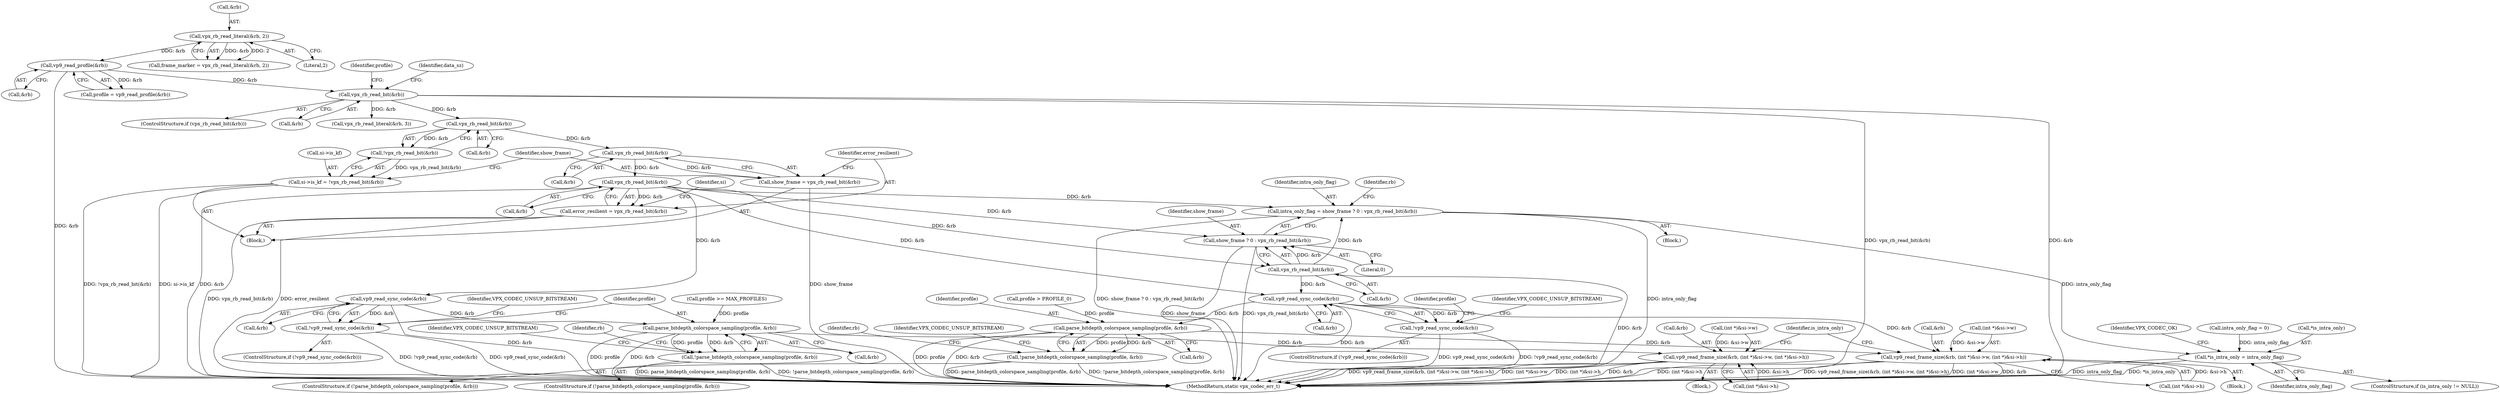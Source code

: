 digraph "0_Android_4974dcbd0289a2530df2ee2a25b5f92775df80da@API" {
"1000232" [label="(Call,vpx_rb_read_bit(&rb))"];
"1000201" [label="(Call,vpx_rb_read_bit(&rb))"];
"1000185" [label="(Call,vp9_read_profile(&rb))"];
"1000178" [label="(Call,vpx_rb_read_literal(&rb, 2))"];
"1000231" [label="(Call,!vpx_rb_read_bit(&rb))"];
"1000227" [label="(Call,si->is_kf = !vpx_rb_read_bit(&rb))"];
"1000237" [label="(Call,vpx_rb_read_bit(&rb))"];
"1000235" [label="(Call,show_frame = vpx_rb_read_bit(&rb))"];
"1000242" [label="(Call,vpx_rb_read_bit(&rb))"];
"1000240" [label="(Call,error_resilient = vpx_rb_read_bit(&rb))"];
"1000252" [label="(Call,vp9_read_sync_code(&rb))"];
"1000251" [label="(Call,!vp9_read_sync_code(&rb))"];
"1000259" [label="(Call,parse_bitdepth_colorspace_sampling(profile, &rb))"];
"1000258" [label="(Call,!parse_bitdepth_colorspace_sampling(profile, &rb))"];
"1000265" [label="(Call,vp9_read_frame_size(&rb, (int *)&si->w, (int *)&si->h))"];
"1000282" [label="(Call,intra_only_flag = show_frame ? 0 : vpx_rb_read_bit(&rb))"];
"1000345" [label="(Call,*is_intra_only = intra_only_flag)"];
"1000284" [label="(Call,show_frame ? 0 : vpx_rb_read_bit(&rb))"];
"1000287" [label="(Call,vpx_rb_read_bit(&rb))"];
"1000303" [label="(Call,vp9_read_sync_code(&rb))"];
"1000302" [label="(Call,!vp9_read_sync_code(&rb))"];
"1000315" [label="(Call,parse_bitdepth_colorspace_sampling(profile, &rb))"];
"1000314" [label="(Call,!parse_bitdepth_colorspace_sampling(profile, &rb))"];
"1000326" [label="(Call,vp9_read_frame_size(&rb, (int *)&si->w, (int *)&si->h))"];
"1000341" [label="(ControlStructure,if (is_intra_only != NULL))"];
"1000335" [label="(Call,(int *)&si->h)"];
"1000253" [label="(Call,&rb)"];
"1000314" [label="(Call,!parse_bitdepth_colorspace_sampling(profile, &rb))"];
"1000350" [label="(Identifier,VPX_CODEC_OK)"];
"1000183" [label="(Call,profile = vp9_read_profile(&rb))"];
"1000267" [label="(Identifier,rb)"];
"1000274" [label="(Call,(int *)&si->h)"];
"1000232" [label="(Call,vpx_rb_read_bit(&rb))"];
"1000264" [label="(Identifier,VPX_CODEC_UNSUP_BITSTREAM)"];
"1000200" [label="(ControlStructure,if (vpx_rb_read_bit(&rb)))"];
"1000251" [label="(Call,!vp9_read_sync_code(&rb))"];
"1000310" [label="(Identifier,profile)"];
"1000243" [label="(Call,&rb)"];
"1000323" [label="(Identifier,rb)"];
"1000265" [label="(Call,vp9_read_frame_size(&rb, (int *)&si->w, (int *)&si->h))"];
"1000202" [label="(Call,&rb)"];
"1000317" [label="(Call,&rb)"];
"1000169" [label="(Block,)"];
"1000282" [label="(Call,intra_only_flag = show_frame ? 0 : vpx_rb_read_bit(&rb))"];
"1000286" [label="(Literal,0)"];
"1000208" [label="(Identifier,profile)"];
"1000268" [label="(Call,(int *)&si->w)"];
"1000313" [label="(ControlStructure,if (!parse_bitdepth_colorspace_sampling(profile, &rb)))"];
"1000235" [label="(Call,show_frame = vpx_rb_read_bit(&rb))"];
"1000307" [label="(Identifier,VPX_CODEC_UNSUP_BITSTREAM)"];
"1000320" [label="(Identifier,VPX_CODEC_UNSUP_BITSTREAM)"];
"1000300" [label="(Block,)"];
"1000301" [label="(ControlStructure,if (!vp9_read_sync_code(&rb)))"];
"1000345" [label="(Call,*is_intra_only = intra_only_flag)"];
"1000266" [label="(Call,&rb)"];
"1000258" [label="(Call,!parse_bitdepth_colorspace_sampling(profile, &rb))"];
"1000120" [label="(Call,intra_only_flag = 0)"];
"1000283" [label="(Identifier,intra_only_flag)"];
"1000288" [label="(Call,&rb)"];
"1000201" [label="(Call,vpx_rb_read_bit(&rb))"];
"1000281" [label="(Block,)"];
"1000256" [label="(Identifier,VPX_CODEC_UNSUP_BITSTREAM)"];
"1000326" [label="(Call,vp9_read_frame_size(&rb, (int *)&si->w, (int *)&si->h))"];
"1000247" [label="(Identifier,si)"];
"1000240" [label="(Call,error_resilient = vpx_rb_read_bit(&rb))"];
"1000237" [label="(Call,vpx_rb_read_bit(&rb))"];
"1000241" [label="(Identifier,error_resilient)"];
"1000303" [label="(Call,vp9_read_sync_code(&rb))"];
"1000186" [label="(Call,&rb)"];
"1000185" [label="(Call,vp9_read_profile(&rb))"];
"1000260" [label="(Identifier,profile)"];
"1000176" [label="(Call,frame_marker = vpx_rb_read_literal(&rb, 2))"];
"1000292" [label="(Identifier,rb)"];
"1000215" [label="(Call,vpx_rb_read_literal(&rb, 3))"];
"1000242" [label="(Call,vpx_rb_read_bit(&rb))"];
"1000252" [label="(Call,vp9_read_sync_code(&rb))"];
"1000236" [label="(Identifier,show_frame)"];
"1000181" [label="(Literal,2)"];
"1000287" [label="(Call,vpx_rb_read_bit(&rb))"];
"1000233" [label="(Call,&rb)"];
"1000284" [label="(Call,show_frame ? 0 : vpx_rb_read_bit(&rb))"];
"1000302" [label="(Call,!vp9_read_sync_code(&rb))"];
"1000315" [label="(Call,parse_bitdepth_colorspace_sampling(profile, &rb))"];
"1000228" [label="(Call,si->is_kf)"];
"1000227" [label="(Call,si->is_kf = !vpx_rb_read_bit(&rb))"];
"1000304" [label="(Call,&rb)"];
"1000223" [label="(Identifier,data_sz)"];
"1000329" [label="(Call,(int *)&si->w)"];
"1000259" [label="(Call,parse_bitdepth_colorspace_sampling(profile, &rb))"];
"1000178" [label="(Call,vpx_rb_read_literal(&rb, 2))"];
"1000327" [label="(Call,&rb)"];
"1000231" [label="(Call,!vpx_rb_read_bit(&rb))"];
"1000285" [label="(Identifier,show_frame)"];
"1000348" [label="(Identifier,intra_only_flag)"];
"1000238" [label="(Call,&rb)"];
"1000351" [label="(MethodReturn,static vpx_codec_err_t)"];
"1000261" [label="(Call,&rb)"];
"1000257" [label="(ControlStructure,if (!parse_bitdepth_colorspace_sampling(profile, &rb)))"];
"1000343" [label="(Identifier,is_intra_only)"];
"1000346" [label="(Call,*is_intra_only)"];
"1000250" [label="(ControlStructure,if (!vp9_read_sync_code(&rb)))"];
"1000179" [label="(Call,&rb)"];
"1000195" [label="(Call,profile >= MAX_PROFILES)"];
"1000249" [label="(Block,)"];
"1000316" [label="(Identifier,profile)"];
"1000309" [label="(Call,profile > PROFILE_0)"];
"1000232" -> "1000231"  [label="AST: "];
"1000232" -> "1000233"  [label="CFG: "];
"1000233" -> "1000232"  [label="AST: "];
"1000231" -> "1000232"  [label="CFG: "];
"1000232" -> "1000231"  [label="DDG: &rb"];
"1000201" -> "1000232"  [label="DDG: &rb"];
"1000232" -> "1000237"  [label="DDG: &rb"];
"1000201" -> "1000200"  [label="AST: "];
"1000201" -> "1000202"  [label="CFG: "];
"1000202" -> "1000201"  [label="AST: "];
"1000208" -> "1000201"  [label="CFG: "];
"1000223" -> "1000201"  [label="CFG: "];
"1000201" -> "1000351"  [label="DDG: vpx_rb_read_bit(&rb)"];
"1000201" -> "1000351"  [label="DDG: &rb"];
"1000185" -> "1000201"  [label="DDG: &rb"];
"1000201" -> "1000215"  [label="DDG: &rb"];
"1000185" -> "1000183"  [label="AST: "];
"1000185" -> "1000186"  [label="CFG: "];
"1000186" -> "1000185"  [label="AST: "];
"1000183" -> "1000185"  [label="CFG: "];
"1000185" -> "1000351"  [label="DDG: &rb"];
"1000185" -> "1000183"  [label="DDG: &rb"];
"1000178" -> "1000185"  [label="DDG: &rb"];
"1000178" -> "1000176"  [label="AST: "];
"1000178" -> "1000181"  [label="CFG: "];
"1000179" -> "1000178"  [label="AST: "];
"1000181" -> "1000178"  [label="AST: "];
"1000176" -> "1000178"  [label="CFG: "];
"1000178" -> "1000176"  [label="DDG: &rb"];
"1000178" -> "1000176"  [label="DDG: 2"];
"1000231" -> "1000227"  [label="AST: "];
"1000227" -> "1000231"  [label="CFG: "];
"1000231" -> "1000227"  [label="DDG: vpx_rb_read_bit(&rb)"];
"1000227" -> "1000169"  [label="AST: "];
"1000228" -> "1000227"  [label="AST: "];
"1000236" -> "1000227"  [label="CFG: "];
"1000227" -> "1000351"  [label="DDG: si->is_kf"];
"1000227" -> "1000351"  [label="DDG: !vpx_rb_read_bit(&rb)"];
"1000237" -> "1000235"  [label="AST: "];
"1000237" -> "1000238"  [label="CFG: "];
"1000238" -> "1000237"  [label="AST: "];
"1000235" -> "1000237"  [label="CFG: "];
"1000237" -> "1000235"  [label="DDG: &rb"];
"1000237" -> "1000242"  [label="DDG: &rb"];
"1000235" -> "1000169"  [label="AST: "];
"1000236" -> "1000235"  [label="AST: "];
"1000241" -> "1000235"  [label="CFG: "];
"1000235" -> "1000351"  [label="DDG: show_frame"];
"1000242" -> "1000240"  [label="AST: "];
"1000242" -> "1000243"  [label="CFG: "];
"1000243" -> "1000242"  [label="AST: "];
"1000240" -> "1000242"  [label="CFG: "];
"1000242" -> "1000351"  [label="DDG: &rb"];
"1000242" -> "1000240"  [label="DDG: &rb"];
"1000242" -> "1000252"  [label="DDG: &rb"];
"1000242" -> "1000282"  [label="DDG: &rb"];
"1000242" -> "1000284"  [label="DDG: &rb"];
"1000242" -> "1000287"  [label="DDG: &rb"];
"1000242" -> "1000303"  [label="DDG: &rb"];
"1000240" -> "1000169"  [label="AST: "];
"1000241" -> "1000240"  [label="AST: "];
"1000247" -> "1000240"  [label="CFG: "];
"1000240" -> "1000351"  [label="DDG: vpx_rb_read_bit(&rb)"];
"1000240" -> "1000351"  [label="DDG: error_resilient"];
"1000252" -> "1000251"  [label="AST: "];
"1000252" -> "1000253"  [label="CFG: "];
"1000253" -> "1000252"  [label="AST: "];
"1000251" -> "1000252"  [label="CFG: "];
"1000252" -> "1000351"  [label="DDG: &rb"];
"1000252" -> "1000251"  [label="DDG: &rb"];
"1000252" -> "1000259"  [label="DDG: &rb"];
"1000251" -> "1000250"  [label="AST: "];
"1000256" -> "1000251"  [label="CFG: "];
"1000260" -> "1000251"  [label="CFG: "];
"1000251" -> "1000351"  [label="DDG: !vp9_read_sync_code(&rb)"];
"1000251" -> "1000351"  [label="DDG: vp9_read_sync_code(&rb)"];
"1000259" -> "1000258"  [label="AST: "];
"1000259" -> "1000261"  [label="CFG: "];
"1000260" -> "1000259"  [label="AST: "];
"1000261" -> "1000259"  [label="AST: "];
"1000258" -> "1000259"  [label="CFG: "];
"1000259" -> "1000351"  [label="DDG: profile"];
"1000259" -> "1000351"  [label="DDG: &rb"];
"1000259" -> "1000258"  [label="DDG: profile"];
"1000259" -> "1000258"  [label="DDG: &rb"];
"1000195" -> "1000259"  [label="DDG: profile"];
"1000259" -> "1000265"  [label="DDG: &rb"];
"1000258" -> "1000257"  [label="AST: "];
"1000264" -> "1000258"  [label="CFG: "];
"1000267" -> "1000258"  [label="CFG: "];
"1000258" -> "1000351"  [label="DDG: parse_bitdepth_colorspace_sampling(profile, &rb)"];
"1000258" -> "1000351"  [label="DDG: !parse_bitdepth_colorspace_sampling(profile, &rb)"];
"1000265" -> "1000249"  [label="AST: "];
"1000265" -> "1000274"  [label="CFG: "];
"1000266" -> "1000265"  [label="AST: "];
"1000268" -> "1000265"  [label="AST: "];
"1000274" -> "1000265"  [label="AST: "];
"1000343" -> "1000265"  [label="CFG: "];
"1000265" -> "1000351"  [label="DDG: vp9_read_frame_size(&rb, (int *)&si->w, (int *)&si->h)"];
"1000265" -> "1000351"  [label="DDG: (int *)&si->w"];
"1000265" -> "1000351"  [label="DDG: (int *)&si->h"];
"1000265" -> "1000351"  [label="DDG: &rb"];
"1000268" -> "1000265"  [label="DDG: &si->w"];
"1000274" -> "1000265"  [label="DDG: &si->h"];
"1000282" -> "1000281"  [label="AST: "];
"1000282" -> "1000284"  [label="CFG: "];
"1000283" -> "1000282"  [label="AST: "];
"1000284" -> "1000282"  [label="AST: "];
"1000292" -> "1000282"  [label="CFG: "];
"1000282" -> "1000351"  [label="DDG: show_frame ? 0 : vpx_rb_read_bit(&rb)"];
"1000282" -> "1000351"  [label="DDG: intra_only_flag"];
"1000287" -> "1000282"  [label="DDG: &rb"];
"1000282" -> "1000345"  [label="DDG: intra_only_flag"];
"1000345" -> "1000341"  [label="AST: "];
"1000345" -> "1000348"  [label="CFG: "];
"1000346" -> "1000345"  [label="AST: "];
"1000348" -> "1000345"  [label="AST: "];
"1000350" -> "1000345"  [label="CFG: "];
"1000345" -> "1000351"  [label="DDG: intra_only_flag"];
"1000345" -> "1000351"  [label="DDG: *is_intra_only"];
"1000120" -> "1000345"  [label="DDG: intra_only_flag"];
"1000284" -> "1000286"  [label="CFG: "];
"1000284" -> "1000287"  [label="CFG: "];
"1000285" -> "1000284"  [label="AST: "];
"1000286" -> "1000284"  [label="AST: "];
"1000287" -> "1000284"  [label="AST: "];
"1000284" -> "1000351"  [label="DDG: show_frame"];
"1000284" -> "1000351"  [label="DDG: vpx_rb_read_bit(&rb)"];
"1000287" -> "1000284"  [label="DDG: &rb"];
"1000287" -> "1000288"  [label="CFG: "];
"1000288" -> "1000287"  [label="AST: "];
"1000287" -> "1000351"  [label="DDG: &rb"];
"1000287" -> "1000303"  [label="DDG: &rb"];
"1000303" -> "1000302"  [label="AST: "];
"1000303" -> "1000304"  [label="CFG: "];
"1000304" -> "1000303"  [label="AST: "];
"1000302" -> "1000303"  [label="CFG: "];
"1000303" -> "1000351"  [label="DDG: &rb"];
"1000303" -> "1000302"  [label="DDG: &rb"];
"1000303" -> "1000315"  [label="DDG: &rb"];
"1000303" -> "1000326"  [label="DDG: &rb"];
"1000302" -> "1000301"  [label="AST: "];
"1000307" -> "1000302"  [label="CFG: "];
"1000310" -> "1000302"  [label="CFG: "];
"1000302" -> "1000351"  [label="DDG: vp9_read_sync_code(&rb)"];
"1000302" -> "1000351"  [label="DDG: !vp9_read_sync_code(&rb)"];
"1000315" -> "1000314"  [label="AST: "];
"1000315" -> "1000317"  [label="CFG: "];
"1000316" -> "1000315"  [label="AST: "];
"1000317" -> "1000315"  [label="AST: "];
"1000314" -> "1000315"  [label="CFG: "];
"1000315" -> "1000351"  [label="DDG: profile"];
"1000315" -> "1000351"  [label="DDG: &rb"];
"1000315" -> "1000314"  [label="DDG: profile"];
"1000315" -> "1000314"  [label="DDG: &rb"];
"1000309" -> "1000315"  [label="DDG: profile"];
"1000315" -> "1000326"  [label="DDG: &rb"];
"1000314" -> "1000313"  [label="AST: "];
"1000320" -> "1000314"  [label="CFG: "];
"1000323" -> "1000314"  [label="CFG: "];
"1000314" -> "1000351"  [label="DDG: parse_bitdepth_colorspace_sampling(profile, &rb)"];
"1000314" -> "1000351"  [label="DDG: !parse_bitdepth_colorspace_sampling(profile, &rb)"];
"1000326" -> "1000300"  [label="AST: "];
"1000326" -> "1000335"  [label="CFG: "];
"1000327" -> "1000326"  [label="AST: "];
"1000329" -> "1000326"  [label="AST: "];
"1000335" -> "1000326"  [label="AST: "];
"1000343" -> "1000326"  [label="CFG: "];
"1000326" -> "1000351"  [label="DDG: vp9_read_frame_size(&rb, (int *)&si->w, (int *)&si->h)"];
"1000326" -> "1000351"  [label="DDG: (int *)&si->w"];
"1000326" -> "1000351"  [label="DDG: &rb"];
"1000326" -> "1000351"  [label="DDG: (int *)&si->h"];
"1000329" -> "1000326"  [label="DDG: &si->w"];
"1000335" -> "1000326"  [label="DDG: &si->h"];
}
